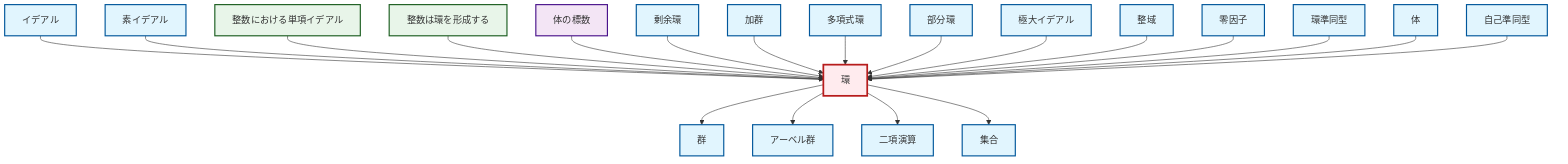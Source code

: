 graph TD
    classDef definition fill:#e1f5fe,stroke:#01579b,stroke-width:2px
    classDef theorem fill:#f3e5f5,stroke:#4a148c,stroke-width:2px
    classDef axiom fill:#fff3e0,stroke:#e65100,stroke-width:2px
    classDef example fill:#e8f5e9,stroke:#1b5e20,stroke-width:2px
    classDef current fill:#ffebee,stroke:#b71c1c,stroke-width:3px
    def-binary-operation["二項演算"]:::definition
    def-group["群"]:::definition
    def-zero-divisor["零因子"]:::definition
    ex-integers-ring["整数は環を形成する"]:::example
    def-subring["部分環"]:::definition
    def-abelian-group["アーベル群"]:::definition
    def-ring["環"]:::definition
    def-maximal-ideal["極大イデアル"]:::definition
    def-field["体"]:::definition
    def-quotient-ring["剰余環"]:::definition
    thm-field-characteristic["体の標数"]:::theorem
    def-prime-ideal["素イデアル"]:::definition
    def-ring-homomorphism["環準同型"]:::definition
    def-set["集合"]:::definition
    ex-principal-ideal["整数における単項イデアル"]:::example
    def-integral-domain["整域"]:::definition
    def-ideal["イデアル"]:::definition
    def-module["加群"]:::definition
    def-endomorphism["自己準同型"]:::definition
    def-polynomial-ring["多項式環"]:::definition
    def-ring --> def-group
    def-ideal --> def-ring
    def-prime-ideal --> def-ring
    ex-principal-ideal --> def-ring
    def-ring --> def-abelian-group
    ex-integers-ring --> def-ring
    thm-field-characteristic --> def-ring
    def-quotient-ring --> def-ring
    def-module --> def-ring
    def-polynomial-ring --> def-ring
    def-ring --> def-binary-operation
    def-ring --> def-set
    def-subring --> def-ring
    def-maximal-ideal --> def-ring
    def-integral-domain --> def-ring
    def-zero-divisor --> def-ring
    def-ring-homomorphism --> def-ring
    def-field --> def-ring
    def-endomorphism --> def-ring
    class def-ring current